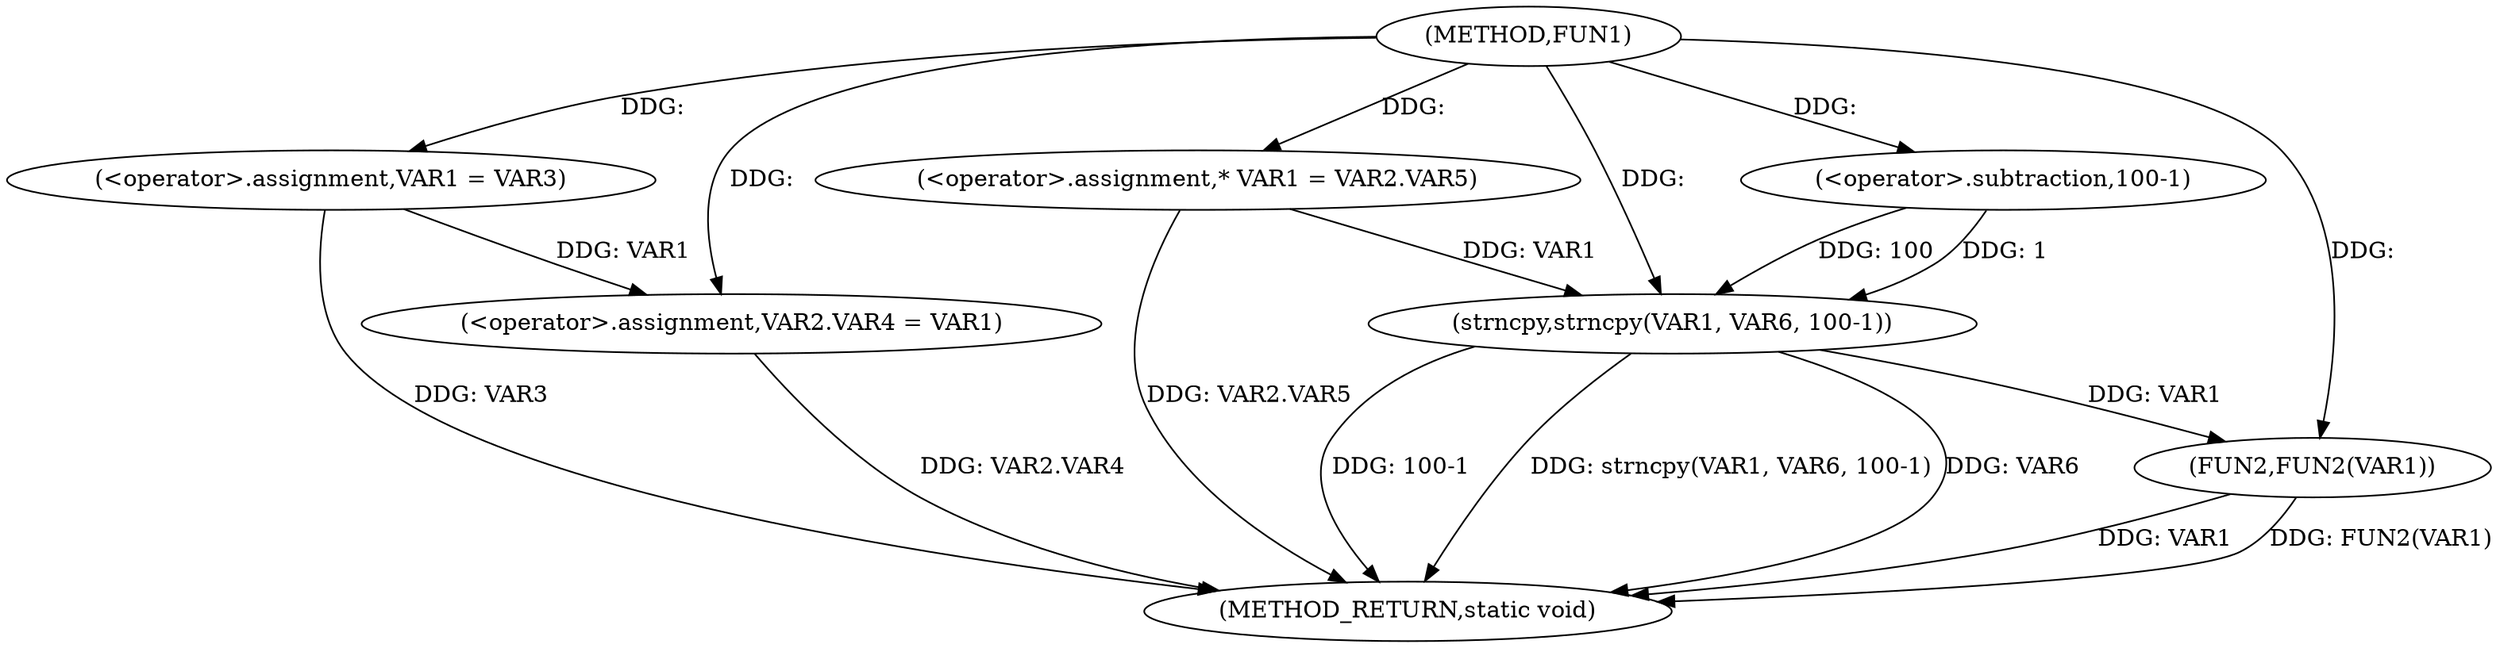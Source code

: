 digraph FUN1 {  
"1000100" [label = "(METHOD,FUN1)" ]
"1000130" [label = "(METHOD_RETURN,static void)" ]
"1000105" [label = "(<operator>.assignment,VAR1 = VAR3)" ]
"1000108" [label = "(<operator>.assignment,VAR2.VAR4 = VAR1)" ]
"1000115" [label = "(<operator>.assignment,* VAR1 = VAR2.VAR5)" ]
"1000122" [label = "(strncpy,strncpy(VAR1, VAR6, 100-1))" ]
"1000125" [label = "(<operator>.subtraction,100-1)" ]
"1000128" [label = "(FUN2,FUN2(VAR1))" ]
  "1000115" -> "1000130"  [ label = "DDG: VAR2.VAR5"] 
  "1000122" -> "1000130"  [ label = "DDG: 100-1"] 
  "1000105" -> "1000130"  [ label = "DDG: VAR3"] 
  "1000128" -> "1000130"  [ label = "DDG: VAR1"] 
  "1000122" -> "1000130"  [ label = "DDG: strncpy(VAR1, VAR6, 100-1)"] 
  "1000128" -> "1000130"  [ label = "DDG: FUN2(VAR1)"] 
  "1000108" -> "1000130"  [ label = "DDG: VAR2.VAR4"] 
  "1000122" -> "1000130"  [ label = "DDG: VAR6"] 
  "1000100" -> "1000105"  [ label = "DDG: "] 
  "1000105" -> "1000108"  [ label = "DDG: VAR1"] 
  "1000100" -> "1000108"  [ label = "DDG: "] 
  "1000100" -> "1000115"  [ label = "DDG: "] 
  "1000115" -> "1000122"  [ label = "DDG: VAR1"] 
  "1000100" -> "1000122"  [ label = "DDG: "] 
  "1000125" -> "1000122"  [ label = "DDG: 100"] 
  "1000125" -> "1000122"  [ label = "DDG: 1"] 
  "1000100" -> "1000125"  [ label = "DDG: "] 
  "1000122" -> "1000128"  [ label = "DDG: VAR1"] 
  "1000100" -> "1000128"  [ label = "DDG: "] 
}
